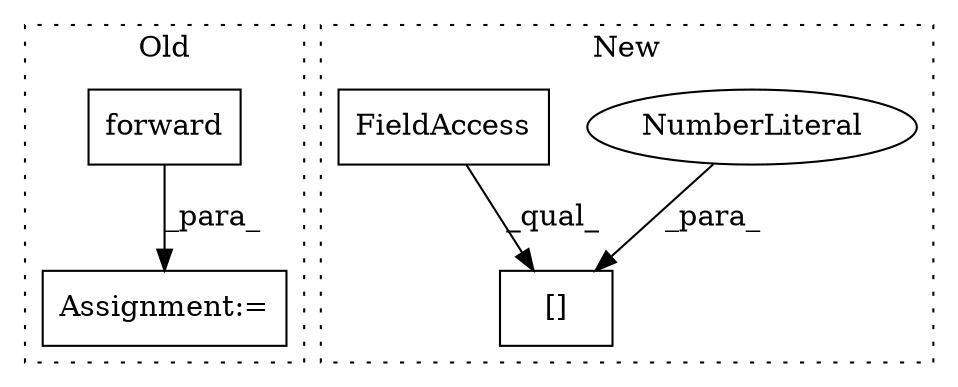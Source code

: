 digraph G {
subgraph cluster0 {
1 [label="forward" a="32" s="6042,6051" l="8,1" shape="box"];
3 [label="Assignment:=" a="7" s="6024" l="1" shape="box"];
label = "Old";
style="dotted";
}
subgraph cluster1 {
2 [label="[]" a="2" s="9864,9878" l="13,1" shape="box"];
4 [label="NumberLiteral" a="34" s="9877" l="1" shape="ellipse"];
5 [label="FieldAccess" a="22" s="9864" l="12" shape="box"];
label = "New";
style="dotted";
}
1 -> 3 [label="_para_"];
4 -> 2 [label="_para_"];
5 -> 2 [label="_qual_"];
}